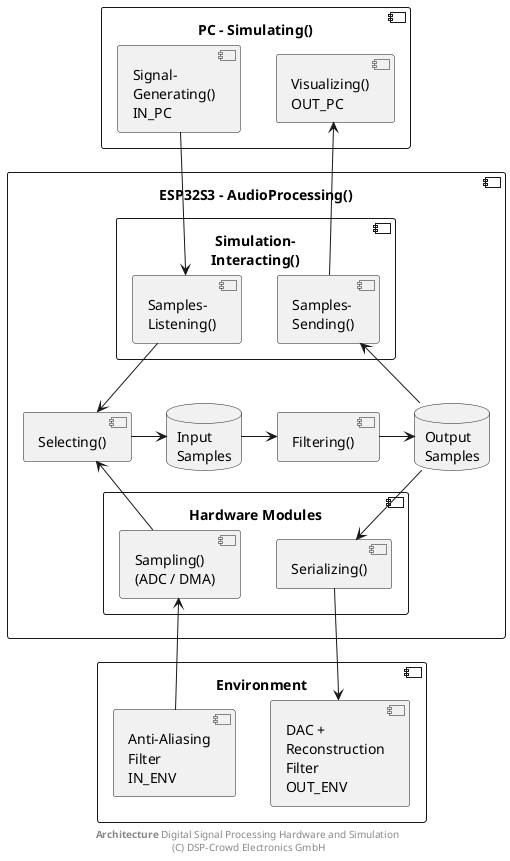 
@startuml

' skinparam linetype ortho

component "PC - Simulating()" as pc {
  component "Signal-\nGenerating()\nIN_PC" as gen
  component "Visualizing()\nOUT_PC" as visu

  gen -[hidden] visu
}

component "ESP32S3 - AudioProcessing()" as esp {
  database "Input\nSamples" as bufIn
  database "Output\nSamples" as bufOut
  component "Filtering()" as filt
  component "Selecting()" as sel

  component "Simulation-\nInteracting()" as simuInteract {
    component "Samples-\nListening()" as listen
    component "Samples-\nSending()" as send
  }

  component "Hardware Modules" as modHw {
    component "Sampling()\n(ADC / DMA)" as adc
    component "Serializing()" as ser
  }

  sel -> bufIn
  bufIn -> filt
  filt -> bufOut

  sel <-- adc
  bufOut --> ser
  
  listen --> sel
  send <-- bufOut
}

component "Environment" as env {
  component "Anti-Aliasing\nFilter\nIN_ENV" as filtAA
  component "DAC +\nReconstruction\nFilter\nOUT_ENV" as dac
}

gen --> listen
visu <-- send

adc <-- filtAA
ser --> dac

footer **Architecture** Digital Signal Processing Hardware and Simulation \n(C) DSP-Crowd Electronics GmbH

@enduml

